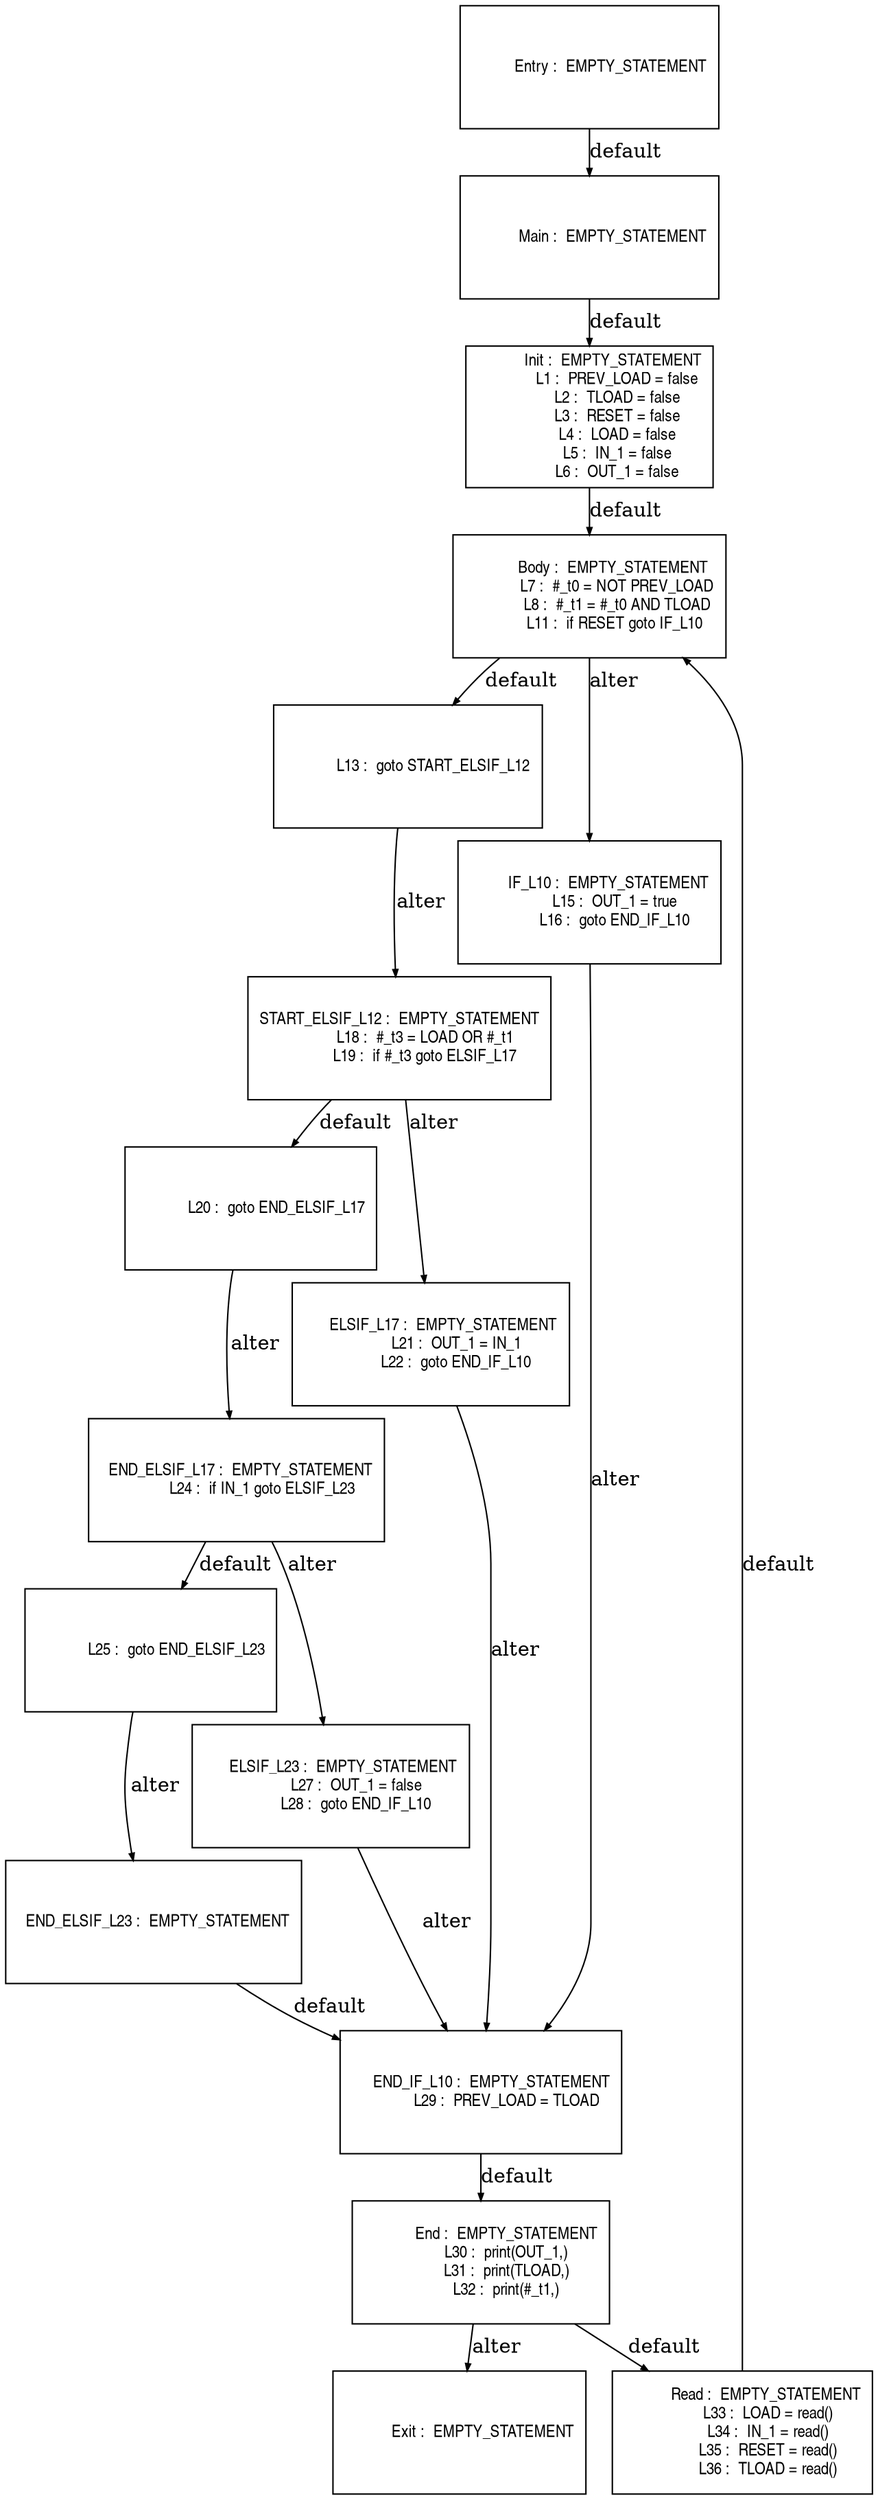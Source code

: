 digraph G {
  ranksep=.25;
  edge [arrowsize=.5]
  node [shape=rectangle, fontname="ArialNarrow",
        fontsize=12,  height=1.2];
  "           Main :  EMPTY_STATEMENT
"; "           Init :  EMPTY_STATEMENT
             L1 :  PREV_LOAD = false
             L2 :  TLOAD = false
             L3 :  RESET = false
             L4 :  LOAD = false
             L5 :  IN_1 = false
             L6 :  OUT_1 = false
"; "           Body :  EMPTY_STATEMENT
             L7 :  #_t0 = NOT PREV_LOAD
             L8 :  #_t1 = #_t0 AND TLOAD
            L11 :  if RESET goto IF_L10
"; "            L13 :  goto START_ELSIF_L12
"; "         IF_L10 :  EMPTY_STATEMENT
            L15 :  OUT_1 = true
            L16 :  goto END_IF_L10
"; "START_ELSIF_L12 :  EMPTY_STATEMENT
            L18 :  #_t3 = LOAD OR #_t1
            L19 :  if #_t3 goto ELSIF_L17
"; "            L20 :  goto END_ELSIF_L17
"; "      ELSIF_L17 :  EMPTY_STATEMENT
            L21 :  OUT_1 = IN_1
            L22 :  goto END_IF_L10
"; "  END_ELSIF_L17 :  EMPTY_STATEMENT
            L24 :  if IN_1 goto ELSIF_L23
"; "            L25 :  goto END_ELSIF_L23
"; "      ELSIF_L23 :  EMPTY_STATEMENT
            L27 :  OUT_1 = false
            L28 :  goto END_IF_L10
"; "  END_ELSIF_L23 :  EMPTY_STATEMENT
"; "     END_IF_L10 :  EMPTY_STATEMENT
            L29 :  PREV_LOAD = TLOAD
"; "          Entry :  EMPTY_STATEMENT
"; "            End :  EMPTY_STATEMENT
            L30 :  print(OUT_1,)
            L31 :  print(TLOAD,)
            L32 :  print(#_t1,)
"; "           Exit :  EMPTY_STATEMENT
"; "           Read :  EMPTY_STATEMENT
            L33 :  LOAD = read()
            L34 :  IN_1 = read()
            L35 :  RESET = read()
            L36 :  TLOAD = read()
"; 
  "           Main :  EMPTY_STATEMENT
" -> "           Init :  EMPTY_STATEMENT
             L1 :  PREV_LOAD = false
             L2 :  TLOAD = false
             L3 :  RESET = false
             L4 :  LOAD = false
             L5 :  IN_1 = false
             L6 :  OUT_1 = false
"  [label="default"];
  "           Init :  EMPTY_STATEMENT
             L1 :  PREV_LOAD = false
             L2 :  TLOAD = false
             L3 :  RESET = false
             L4 :  LOAD = false
             L5 :  IN_1 = false
             L6 :  OUT_1 = false
" -> "           Body :  EMPTY_STATEMENT
             L7 :  #_t0 = NOT PREV_LOAD
             L8 :  #_t1 = #_t0 AND TLOAD
            L11 :  if RESET goto IF_L10
"  [label="default"];
  "           Body :  EMPTY_STATEMENT
             L7 :  #_t0 = NOT PREV_LOAD
             L8 :  #_t1 = #_t0 AND TLOAD
            L11 :  if RESET goto IF_L10
" -> "            L13 :  goto START_ELSIF_L12
"  [label="default"];
  "           Body :  EMPTY_STATEMENT
             L7 :  #_t0 = NOT PREV_LOAD
             L8 :  #_t1 = #_t0 AND TLOAD
            L11 :  if RESET goto IF_L10
" -> "         IF_L10 :  EMPTY_STATEMENT
            L15 :  OUT_1 = true
            L16 :  goto END_IF_L10
"  [label="alter"];
  "            L13 :  goto START_ELSIF_L12
" -> "START_ELSIF_L12 :  EMPTY_STATEMENT
            L18 :  #_t3 = LOAD OR #_t1
            L19 :  if #_t3 goto ELSIF_L17
"  [label="alter"];
  "         IF_L10 :  EMPTY_STATEMENT
            L15 :  OUT_1 = true
            L16 :  goto END_IF_L10
" -> "     END_IF_L10 :  EMPTY_STATEMENT
            L29 :  PREV_LOAD = TLOAD
"  [label="alter"];
  "START_ELSIF_L12 :  EMPTY_STATEMENT
            L18 :  #_t3 = LOAD OR #_t1
            L19 :  if #_t3 goto ELSIF_L17
" -> "            L20 :  goto END_ELSIF_L17
"  [label="default"];
  "START_ELSIF_L12 :  EMPTY_STATEMENT
            L18 :  #_t3 = LOAD OR #_t1
            L19 :  if #_t3 goto ELSIF_L17
" -> "      ELSIF_L17 :  EMPTY_STATEMENT
            L21 :  OUT_1 = IN_1
            L22 :  goto END_IF_L10
"  [label="alter"];
  "            L20 :  goto END_ELSIF_L17
" -> "  END_ELSIF_L17 :  EMPTY_STATEMENT
            L24 :  if IN_1 goto ELSIF_L23
"  [label="alter"];
  "      ELSIF_L17 :  EMPTY_STATEMENT
            L21 :  OUT_1 = IN_1
            L22 :  goto END_IF_L10
" -> "     END_IF_L10 :  EMPTY_STATEMENT
            L29 :  PREV_LOAD = TLOAD
"  [label="alter"];
  "  END_ELSIF_L17 :  EMPTY_STATEMENT
            L24 :  if IN_1 goto ELSIF_L23
" -> "            L25 :  goto END_ELSIF_L23
"  [label="default"];
  "  END_ELSIF_L17 :  EMPTY_STATEMENT
            L24 :  if IN_1 goto ELSIF_L23
" -> "      ELSIF_L23 :  EMPTY_STATEMENT
            L27 :  OUT_1 = false
            L28 :  goto END_IF_L10
"  [label="alter"];
  "            L25 :  goto END_ELSIF_L23
" -> "  END_ELSIF_L23 :  EMPTY_STATEMENT
"  [label="alter"];
  "      ELSIF_L23 :  EMPTY_STATEMENT
            L27 :  OUT_1 = false
            L28 :  goto END_IF_L10
" -> "     END_IF_L10 :  EMPTY_STATEMENT
            L29 :  PREV_LOAD = TLOAD
"  [label="alter"];
  "  END_ELSIF_L23 :  EMPTY_STATEMENT
" -> "     END_IF_L10 :  EMPTY_STATEMENT
            L29 :  PREV_LOAD = TLOAD
"  [label="default"];
  "     END_IF_L10 :  EMPTY_STATEMENT
            L29 :  PREV_LOAD = TLOAD
" -> "            End :  EMPTY_STATEMENT
            L30 :  print(OUT_1,)
            L31 :  print(TLOAD,)
            L32 :  print(#_t1,)
"  [label="default"];
  "          Entry :  EMPTY_STATEMENT
" -> "           Main :  EMPTY_STATEMENT
"  [label="default"];
  "            End :  EMPTY_STATEMENT
            L30 :  print(OUT_1,)
            L31 :  print(TLOAD,)
            L32 :  print(#_t1,)
" -> "           Read :  EMPTY_STATEMENT
            L33 :  LOAD = read()
            L34 :  IN_1 = read()
            L35 :  RESET = read()
            L36 :  TLOAD = read()
"  [label="default"];
  "            End :  EMPTY_STATEMENT
            L30 :  print(OUT_1,)
            L31 :  print(TLOAD,)
            L32 :  print(#_t1,)
" -> "           Exit :  EMPTY_STATEMENT
"  [label="alter"];
  "           Read :  EMPTY_STATEMENT
            L33 :  LOAD = read()
            L34 :  IN_1 = read()
            L35 :  RESET = read()
            L36 :  TLOAD = read()
" -> "           Body :  EMPTY_STATEMENT
             L7 :  #_t0 = NOT PREV_LOAD
             L8 :  #_t1 = #_t0 AND TLOAD
            L11 :  if RESET goto IF_L10
"  [label="default"];
}
